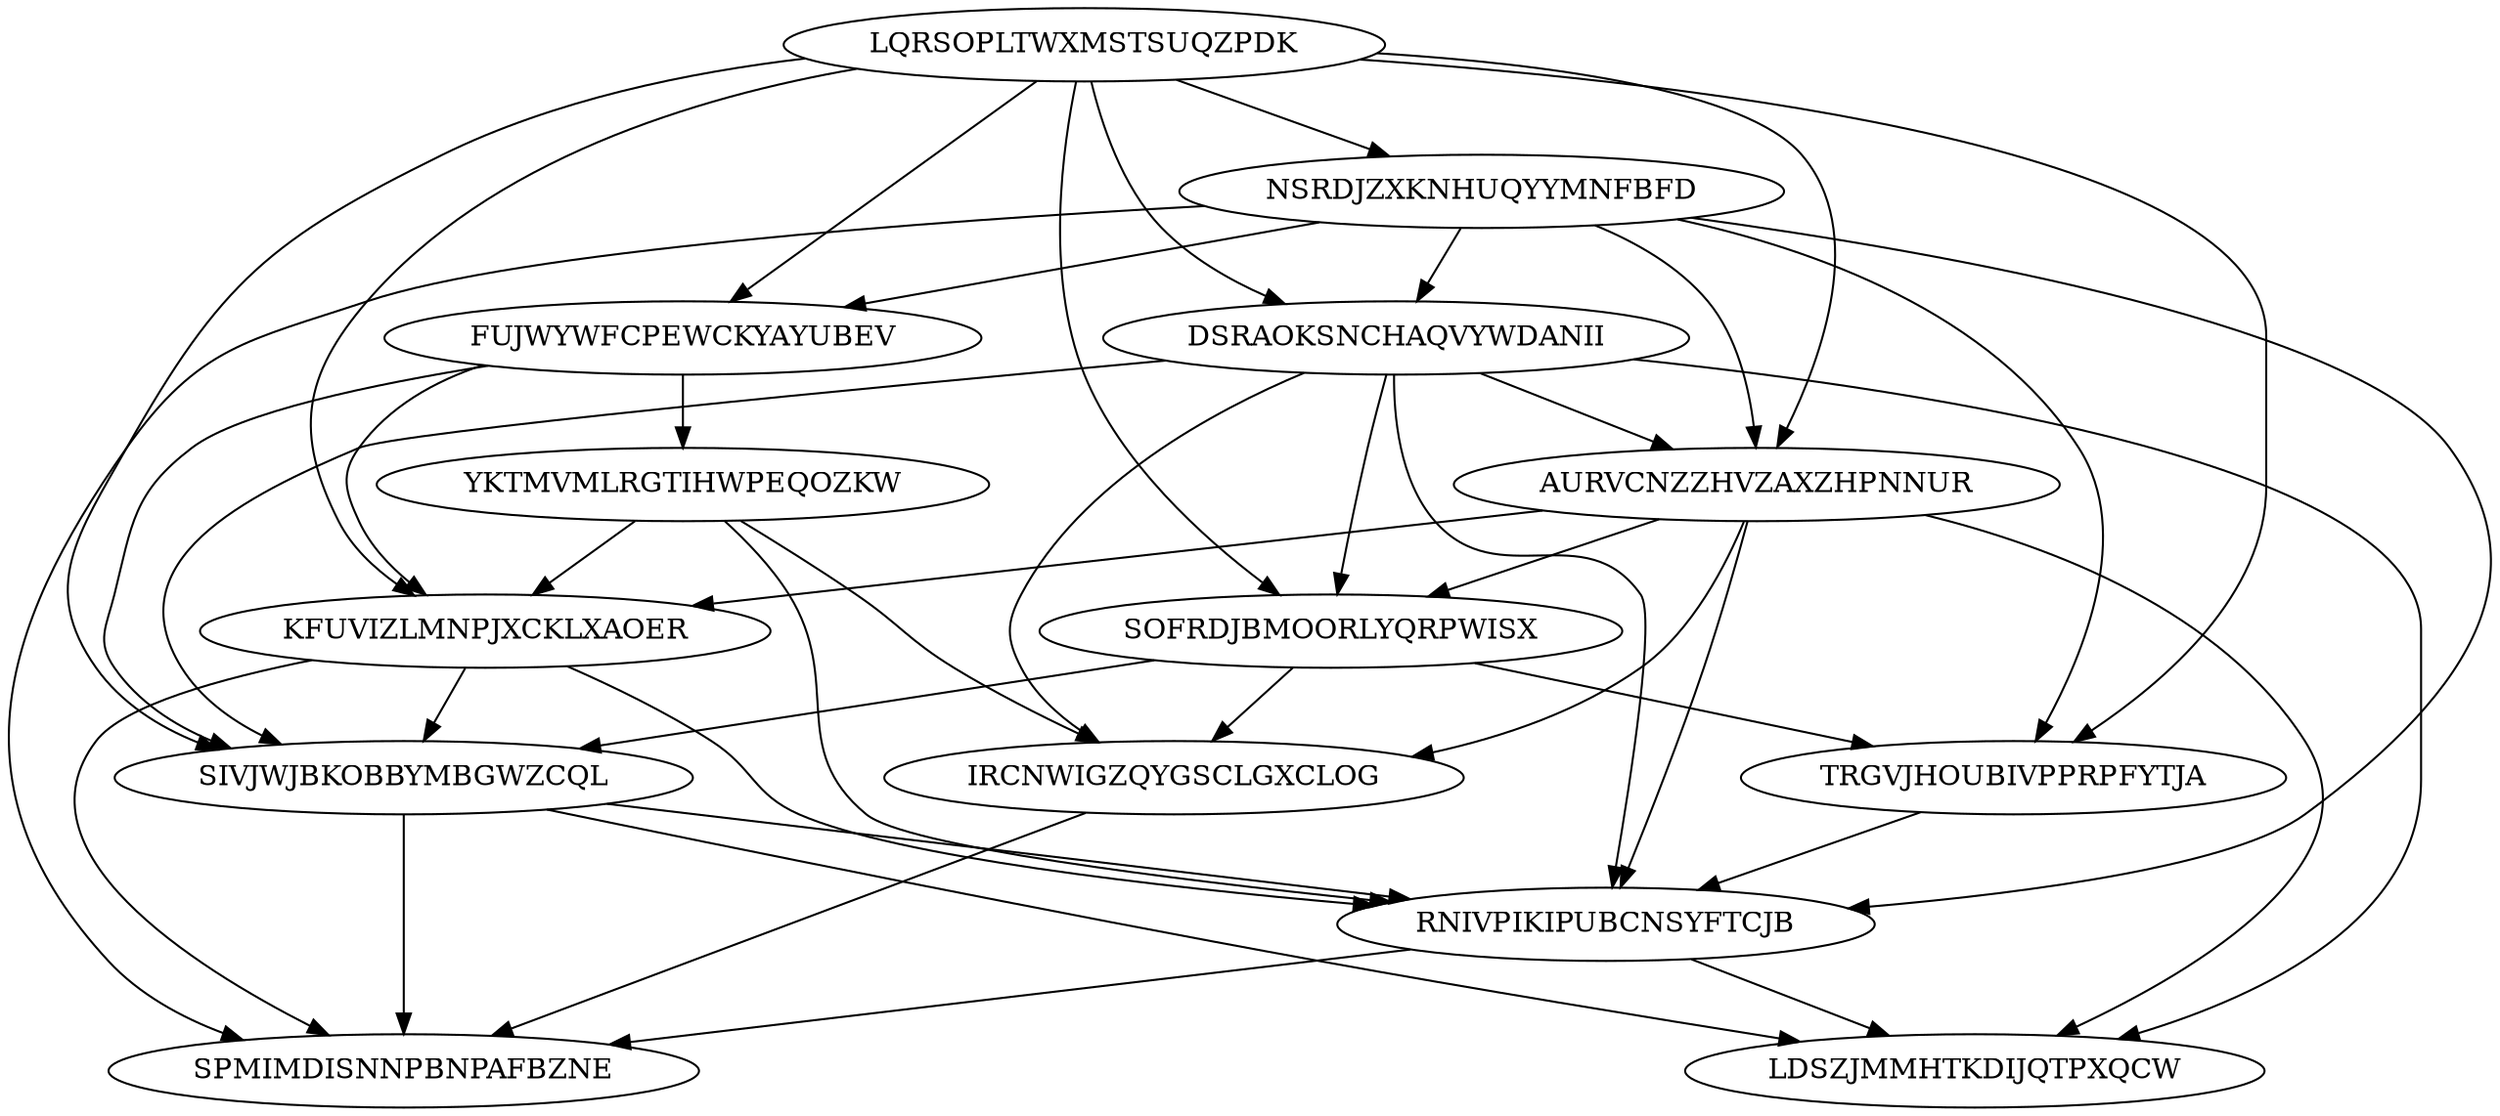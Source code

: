 digraph N14M44 {
	LQRSOPLTWXMSTSUQZPDK	[Weight=15];
	NSRDJZXKNHUQYYMNFBFD	[Weight=10];
	DSRAOKSNCHAQVYWDANII	[Weight=14];
	AURVCNZZHVZAXZHPNNUR	[Weight=11];
	SOFRDJBMOORLYQRPWISX	[Weight=12];
	FUJWYWFCPEWCKYAYUBEV	[Weight=11];
	YKTMVMLRGTIHWPEQOZKW	[Weight=13];
	KFUVIZLMNPJXCKLXAOER	[Weight=12];
	TRGVJHOUBIVPPRPFYTJA	[Weight=18];
	SIVJWJBKOBBYMBGWZCQL	[Weight=20];
	RNIVPIKIPUBCNSYFTCJB	[Weight=19];
	IRCNWIGZQYGSCLGXCLOG	[Weight=17];
	SPMIMDISNNPBNPAFBZNE	[Weight=20];
	LDSZJMMHTKDIJQTPXQCW	[Weight=20];
	SIVJWJBKOBBYMBGWZCQL -> SPMIMDISNNPBNPAFBZNE [Weight=15];
	NSRDJZXKNHUQYYMNFBFD -> TRGVJHOUBIVPPRPFYTJA [Weight=13];
	FUJWYWFCPEWCKYAYUBEV -> KFUVIZLMNPJXCKLXAOER [Weight=10];
	LQRSOPLTWXMSTSUQZPDK -> TRGVJHOUBIVPPRPFYTJA [Weight=19];
	KFUVIZLMNPJXCKLXAOER -> RNIVPIKIPUBCNSYFTCJB [Weight=13];
	IRCNWIGZQYGSCLGXCLOG -> SPMIMDISNNPBNPAFBZNE [Weight=18];
	TRGVJHOUBIVPPRPFYTJA -> RNIVPIKIPUBCNSYFTCJB [Weight=16];
	SIVJWJBKOBBYMBGWZCQL -> LDSZJMMHTKDIJQTPXQCW [Weight=13];
	SOFRDJBMOORLYQRPWISX -> TRGVJHOUBIVPPRPFYTJA [Weight=16];
	DSRAOKSNCHAQVYWDANII -> AURVCNZZHVZAXZHPNNUR [Weight=10];
	YKTMVMLRGTIHWPEQOZKW -> KFUVIZLMNPJXCKLXAOER [Weight=14];
	LQRSOPLTWXMSTSUQZPDK -> FUJWYWFCPEWCKYAYUBEV [Weight=15];
	AURVCNZZHVZAXZHPNNUR -> IRCNWIGZQYGSCLGXCLOG [Weight=17];
	NSRDJZXKNHUQYYMNFBFD -> AURVCNZZHVZAXZHPNNUR [Weight=17];
	SIVJWJBKOBBYMBGWZCQL -> RNIVPIKIPUBCNSYFTCJB [Weight=19];
	DSRAOKSNCHAQVYWDANII -> IRCNWIGZQYGSCLGXCLOG [Weight=10];
	AURVCNZZHVZAXZHPNNUR -> LDSZJMMHTKDIJQTPXQCW [Weight=11];
	SOFRDJBMOORLYQRPWISX -> IRCNWIGZQYGSCLGXCLOG [Weight=13];
	NSRDJZXKNHUQYYMNFBFD -> SPMIMDISNNPBNPAFBZNE [Weight=19];
	DSRAOKSNCHAQVYWDANII -> SIVJWJBKOBBYMBGWZCQL [Weight=11];
	YKTMVMLRGTIHWPEQOZKW -> IRCNWIGZQYGSCLGXCLOG [Weight=10];
	LQRSOPLTWXMSTSUQZPDK -> SIVJWJBKOBBYMBGWZCQL [Weight=15];
	NSRDJZXKNHUQYYMNFBFD -> RNIVPIKIPUBCNSYFTCJB [Weight=16];
	NSRDJZXKNHUQYYMNFBFD -> DSRAOKSNCHAQVYWDANII [Weight=17];
	RNIVPIKIPUBCNSYFTCJB -> SPMIMDISNNPBNPAFBZNE [Weight=15];
	AURVCNZZHVZAXZHPNNUR -> KFUVIZLMNPJXCKLXAOER [Weight=12];
	LQRSOPLTWXMSTSUQZPDK -> AURVCNZZHVZAXZHPNNUR [Weight=16];
	LQRSOPLTWXMSTSUQZPDK -> DSRAOKSNCHAQVYWDANII [Weight=14];
	AURVCNZZHVZAXZHPNNUR -> SOFRDJBMOORLYQRPWISX [Weight=19];
	DSRAOKSNCHAQVYWDANII -> LDSZJMMHTKDIJQTPXQCW [Weight=16];
	FUJWYWFCPEWCKYAYUBEV -> YKTMVMLRGTIHWPEQOZKW [Weight=10];
	DSRAOKSNCHAQVYWDANII -> SOFRDJBMOORLYQRPWISX [Weight=19];
	FUJWYWFCPEWCKYAYUBEV -> SIVJWJBKOBBYMBGWZCQL [Weight=18];
	NSRDJZXKNHUQYYMNFBFD -> FUJWYWFCPEWCKYAYUBEV [Weight=15];
	YKTMVMLRGTIHWPEQOZKW -> RNIVPIKIPUBCNSYFTCJB [Weight=14];
	RNIVPIKIPUBCNSYFTCJB -> LDSZJMMHTKDIJQTPXQCW [Weight=20];
	DSRAOKSNCHAQVYWDANII -> RNIVPIKIPUBCNSYFTCJB [Weight=20];
	AURVCNZZHVZAXZHPNNUR -> RNIVPIKIPUBCNSYFTCJB [Weight=12];
	SOFRDJBMOORLYQRPWISX -> SIVJWJBKOBBYMBGWZCQL [Weight=17];
	KFUVIZLMNPJXCKLXAOER -> SIVJWJBKOBBYMBGWZCQL [Weight=18];
	LQRSOPLTWXMSTSUQZPDK -> KFUVIZLMNPJXCKLXAOER [Weight=14];
	LQRSOPLTWXMSTSUQZPDK -> NSRDJZXKNHUQYYMNFBFD [Weight=14];
	LQRSOPLTWXMSTSUQZPDK -> SOFRDJBMOORLYQRPWISX [Weight=18];
	KFUVIZLMNPJXCKLXAOER -> SPMIMDISNNPBNPAFBZNE [Weight=10];
}
